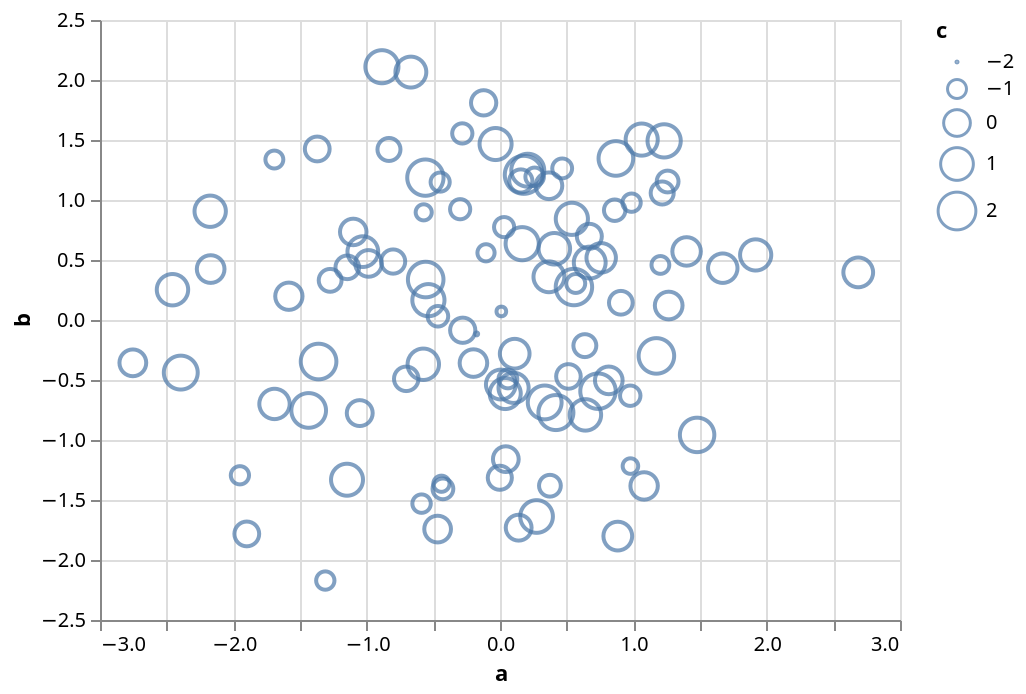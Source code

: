 {
  "config": {
    "view": {
      "continuousWidth": 400,
      "continuousHeight": 300
    }
  },
  "data": {
    "name": "data-29ab6bb74279d57983906dcaaf52b353"
  },
  "mark": "point",
  "encoding": {
    "size": {
      "type": "quantitative",
      "field": "c"
    },
    "x": {
      "type": "quantitative",
      "field": "a"
    },
    "y": {
      "type": "quantitative",
      "field": "b"
    }
  },
  "$schema": "https://vega.github.io/schema/vega-lite/v5.json",
  "datasets": {
    "data-29ab6bb74279d57983906dcaaf52b353": [
      {
        "a": -0.7031873098624105,
        "b": -0.49028236278771464,
        "c": -0.3218143296501526
      },
      {
        "a": -1.7550787171239868,
        "b": 0.20666447021383047,
        "c": -2.011264572814634
      },
      {
        "a": -0.5572507081239421,
        "b": 0.3372170084417056,
        "c": 1.5488359716694058
      },
      {
        "a": -1.3707365582609627,
        "b": 1.4252913986629026,
        "c": -0.2794639098029346
      },
      {
        "a": -0.559627906760132,
        "b": 1.186383367445606,
        "c": 1.6985189051376623
      },
      {
        "a": -1.6912201576405048,
        "b": -0.6995228442321605,
        "c": 0.582962841937446
      },
      {
        "a": 0.9782226298198076,
        "b": -1.2173721054718658,
        "c": -1.3293954484318342
      },
      {
        "a": -0.001454742266428668,
        "b": -1.3146526837845254,
        "c": -0.37961174341756554
      },
      {
        "a": 1.265210647376645,
        "b": 0.12066774406890175,
        "c": 0.14794177849860185
      },
      {
        "a": -2.7537257920074936,
        "b": -0.3568963241881448,
        "c": 0.00771783656034255
      },
      {
        "a": 1.4782771611306014,
        "b": -0.957614628561729,
        "c": 1.3290081066145112
      },
      {
        "a": -0.9858496301914452,
        "b": 0.47155720186813443,
        "c": -0.008746529498673312
      },
      {
        "a": 0.36701868900629514,
        "b": 1.1185547440864663,
        "c": -0.008389935119820476
      },
      {
        "a": 0.46631537869506084,
        "b": 1.2632687003334995,
        "c": -0.9016546538618192
      },
      {
        "a": -1.0288426927914085,
        "b": 0.5696784209487935,
        "c": 0.6416647796503595
      },
      {
        "a": 0.2598119299882401,
        "b": 1.1931781372550891,
        "c": -1.0463003622367857
      },
      {
        "a": 0.13988892063047142,
        "b": -1.7306558398878829,
        "c": -0.13062311615876684
      },
      {
        "a": -1.3102600178374146,
        "b": -2.171312418365992,
        "c": -1.0661814063812203
      },
      {
        "a": -0.03316184427704593,
        "b": 1.4663957475793472,
        "c": 0.8766430959089553
      },
      {
        "a": 0.6699895801759875,
        "b": 0.6974495111160605,
        "c": -0.25278543386503105
      },
      {
        "a": 0.5679871068690735,
        "b": 0.30438785754883474,
        "c": -1.0000295963013812
      },
      {
        "a": -2.4564178268120704,
        "b": 0.25230702200569455,
        "c": 0.7631204238448489
      },
      {
        "a": -1.5834546539063008,
        "b": 0.1980422815404921,
        "c": 0.08525222977484838
      },
      {
        "a": 0.6405077502468317,
        "b": -0.7906581548664058,
        "c": 0.7711823952195227
      },
      {
        "a": -1.9506777667257222,
        "b": -1.294010214921496,
        "c": -1.0735237659209356
      },
      {
        "a": 0.030691091942390464,
        "b": 0.7741093450349587,
        "c": -0.8713963028878069
      },
      {
        "a": 0.16634401412874214,
        "b": 0.635789777188396,
        "c": 1.081671973516432
      },
      {
        "a": -0.2827736615893422,
        "b": 1.5547879409170322,
        "c": -0.8583081351779684
      },
      {
        "a": -0.2796504317480983,
        "b": -0.08542343253654935,
        "c": -0.21959764653062847
      },
      {
        "a": -2.173598873816621,
        "b": 0.9063324273788009,
        "c": 0.7503385751171591
      },
      {
        "a": -0.5752597372915398,
        "b": -0.36895322428228167,
        "c": 0.7657482455755041
      },
      {
        "a": -1.1006615868256642,
        "b": 0.7338296604406034,
        "c": -0.03157402215285636
      },
      {
        "a": -1.2739418607470343,
        "b": 0.330358651195845,
        "c": -0.5425151791589167
      },
      {
        "a": -1.0520285666194797,
        "b": -0.7757206526918475,
        "c": -0.12322816490315489
      },
      {
        "a": -0.5369312710699576,
        "b": 0.1653734061807222,
        "c": 0.8998557207587011
      },
      {
        "a": 1.2571959907558432,
        "b": 1.1540686067101389,
        "c": -0.6742258009892421
      },
      {
        "a": 0.8832666713317444,
        "b": -1.8007409988365144,
        "c": 0.315524021290732
      },
      {
        "a": -0.2989424331214215,
        "b": 0.9232667061538622,
        "c": -0.8646104231287141
      },
      {
        "a": 0.9063238957912969,
        "b": 0.1436653653338619,
        "c": -0.4287840376303047
      },
      {
        "a": 0.043633485845887915,
        "b": -1.1596301258930446,
        "c": -0.14458171636459552
      },
      {
        "a": 1.0626972062745461,
        "b": 1.503481681260415,
        "c": 0.8904773090910271
      },
      {
        "a": 0.11018472952624332,
        "b": -0.280878365152031,
        "c": 0.4708767786979145
      },
      {
        "a": -0.12265481194605361,
        "b": 1.8097161228067284,
        "c": -0.21150403430909656
      },
      {
        "a": -0.10491641792539555,
        "b": 0.5600092990119518,
        "c": -1.1794564037301838
      },
      {
        "a": -0.4678037812617453,
        "b": -1.742413192457269,
        "c": -0.0037032240098971913
      },
      {
        "a": -2.170067190083364,
        "b": 0.42451004910174395,
        "c": 0.14647863881476825
      },
      {
        "a": 0.059274440711844824,
        "b": -0.4912539266891554,
        "c": -1.0171730821238119
      },
      {
        "a": 0.4193071961998747,
        "b": -0.7713675081404653,
        "c": 1.4378865150780469
      },
      {
        "a": 2.686767122992888,
        "b": 0.396732881726082,
        "c": 0.4769239605519288
      },
      {
        "a": 0.8159016972464805,
        "b": -0.5030922177285254,
        "c": 0.14486419601472417
      },
      {
        "a": 0.03915844904537185,
        "b": -0.6128359448670816,
        "c": 0.7008821077163936
      },
      {
        "a": 0.9768648480137676,
        "b": -0.6309415224928188,
        "c": -0.8386027200679316
      },
      {
        "a": -0.4392036626361821,
        "b": -1.3645267902345468,
        "c": -1.2723711422064257
      },
      {
        "a": 0.8601908877225237,
        "b": 0.914860456796585,
        "c": -0.712860144830928
      },
      {
        "a": 0.15607763668936364,
        "b": 1.1585562091387656,
        "c": -0.49821012496052935
      },
      {
        "a": 1.6706910695408048,
        "b": 0.43176528013807924,
        "c": 0.426712047341392
      },
      {
        "a": 0.9867459860375951,
        "b": 0.9776806028402802,
        "c": -1.0646682013429372
      },
      {
        "a": 0.5388479400375095,
        "b": 0.8430825685885635,
        "c": 0.9007229056305692
      },
      {
        "a": -0.8016773305286485,
        "b": 0.4871308124535103,
        "c": -0.3583995873288774
      },
      {
        "a": 1.202976753010021,
        "b": 0.45869919719676394,
        "c": -1.119630815883547
      },
      {
        "a": 0.3351303980556235,
        "b": -0.68690022046664,
        "c": 1.2068168153505552
      },
      {
        "a": 1.9175210593909267,
        "b": 0.5421989560792254,
        "c": 0.722353554845553
      },
      {
        "a": -0.17488135025127646,
        "b": -0.11599682391072194,
        "c": -1.9871268314958257
      },
      {
        "a": 0.009982921154422253,
        "b": 0.07121491979349509,
        "c": -1.750041264082769
      },
      {
        "a": 0.5544383768007635,
        "b": 0.2745458467246506,
        "c": 1.720705079412357
      },
      {
        "a": -2.3942127640134743,
        "b": -0.438335834887173,
        "c": 1.2219812466894533
      },
      {
        "a": 0.37437698790786034,
        "b": -1.3810042562110136,
        "c": -0.6766865526798402
      },
      {
        "a": 0.40759191728976685,
        "b": 0.5936197708627151,
        "c": 0.7836184213324792
      },
      {
        "a": 0.6730021133331473,
        "b": 0.4787814331545838,
        "c": 0.8390401156311827
      },
      {
        "a": 0.8691237159058469,
        "b": 1.3463277348388478,
        "c": 1.3673476888584215
      },
      {
        "a": 0.366827391789123,
        "b": 0.3600415681840596,
        "c": 0.6669450234452535
      },
      {
        "a": -1.1453648316957603,
        "b": 0.4388914530350149,
        "c": -0.437844713211303
      },
      {
        "a": -0.4656897764771673,
        "b": 0.03120330118293511,
        "c": -0.8195223120459204
      },
      {
        "a": 0.7588538681327697,
        "b": 0.5180565310281622,
        "c": 0.42819690615840467
      },
      {
        "a": 0.20813500786595626,
        "b": 1.2482648754982117,
        "c": 1.0425855854595634
      },
      {
        "a": 0.7349767205139115,
        "b": -0.5932387904547273,
        "c": 1.5240641786379931
      },
      {
        "a": 1.216460345032035,
        "b": 1.0583691675621811,
        "c": -0.5168908558731442
      },
      {
        "a": 1.0808539099471925,
        "b": -1.3828403783429593,
        "c": 0.10645635191534848
      },
      {
        "a": 0.274257861387587,
        "b": -1.637482797365614,
        "c": 0.994120958461753
      },
      {
        "a": -1.3607070212341483,
        "b": -0.34612857182479767,
        "c": 1.56069434013267
      },
      {
        "a": 0.6364084377582877,
        "b": -0.21365563167928872,
        "c": -0.5300287107636138
      },
      {
        "a": -1.1473955214281615,
        "b": -1.331020345175365,
        "c": 0.8671129451504809
      },
      {
        "a": 0.10177722240358548,
        "b": -0.5654217995788455,
        "c": 0.5448665493967713
      },
      {
        "a": -0.5882167516066237,
        "b": -1.5302897487667384,
        "c": -1.0551008282559304
      },
      {
        "a": 1.2310259051114596,
        "b": 1.49268411812202,
        "c": 1.095726930187904
      },
      {
        "a": -0.8327542585964425,
        "b": 1.4211968363592418,
        "c": -0.5192583585933712
      },
      {
        "a": -0.66858874283445,
        "b": 2.065874698943237,
        "c": 0.6739399810748338
      },
      {
        "a": 0.17836787921249603,
        "b": 1.2095959584703142,
        "c": 2.0522805725436952
      },
      {
        "a": 1.1729834035917897,
        "b": -0.29920925397489834,
        "c": 1.5449105972835584
      },
      {
        "a": 0.5132883538886516,
        "b": -0.4703041733694422,
        "c": -0.31009708986219847
      },
      {
        "a": -0.4280439348972683,
        "b": -1.407237887232027,
        "c": -0.7965903628109772
      },
      {
        "a": -0.8856434893108032,
        "b": 2.1106337088932907,
        "c": 1.0703925335996451
      },
      {
        "a": 1.3994529188982727,
        "b": 0.571403123013241,
        "c": 0.2754305320881706
      },
      {
        "a": -0.19925300342756852,
        "b": -0.359019207259414,
        "c": 0.12660968200395628
      },
      {
        "a": -1.6923342767808864,
        "b": 1.3371478004567898,
        "c": -1.107167693436488
      },
      {
        "a": -0.5722479926065639,
        "b": 0.8971525284923286,
        "c": -1.281699749068049
      },
      {
        "a": -1.8990241808524702,
        "b": -1.7826868026732061,
        "c": -0.282853143137324
      },
      {
        "a": -0.4487578974476542,
        "b": 1.1492302743279166,
        "c": -0.9810864213288608
      },
      {
        "a": -1.4348601372214884,
        "b": -0.7536267389335919,
        "c": 1.3750592334440004
      },
      {
        "a": 0.0065116301759978144,
        "b": -0.5379011880554767,
        "c": 0.4936707096278447
      }
    ]
  }
}